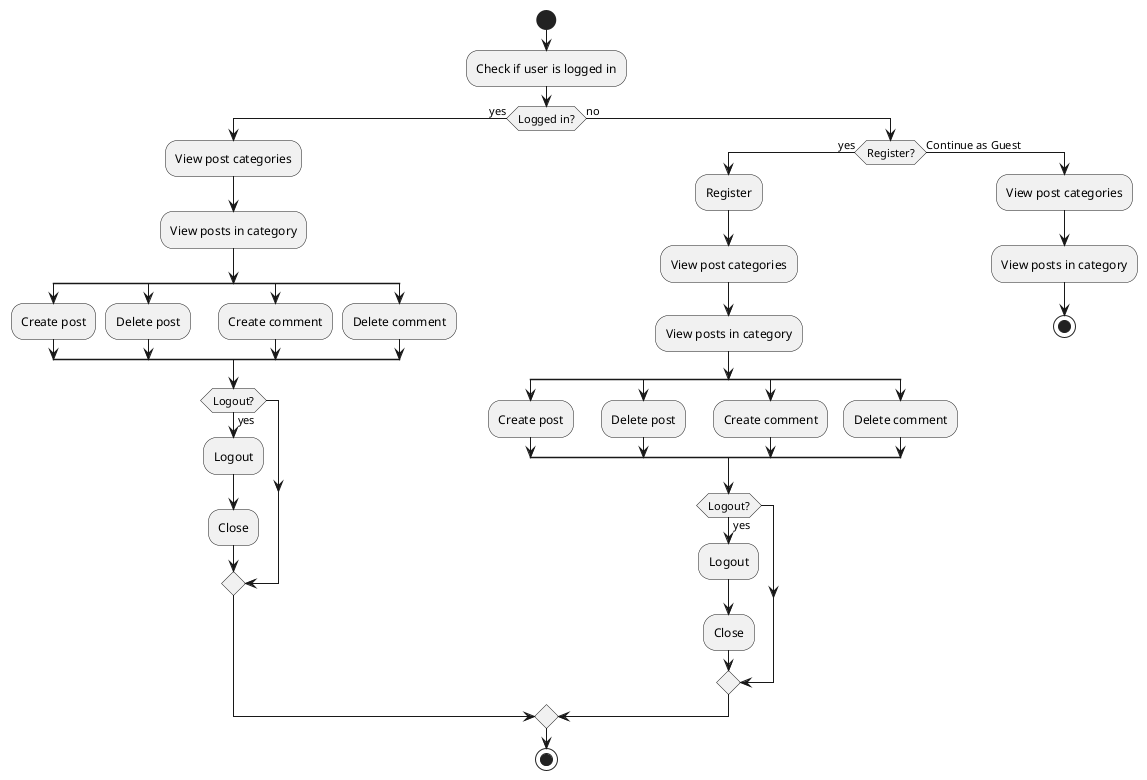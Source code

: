 @startuml

start

:Check if user is logged in;

if (Logged in?) then (yes)
    :View post categories;
    :View posts in category;
    split
        :Create post;
    split again
        :Delete post;
    split again
        :Create comment;
    split again
        :Delete comment;
    end split
    if (Logout?) then (yes)
        :Logout;
        :Close;
    endif
else (no)
    if (Register?) then (yes)
        :Register;
        :View post categories;
        :View posts in category;
        split
            :Create post;
        split again
            :Delete post;
        split again
            :Create comment;
        split again
            :Delete comment;
        end split
        if (Logout?) then (yes)
            :Logout;
            :Close;
        endif
    else (Continue as Guest)
        :View post categories;
        :View posts in category;
        stop
    endif
endif

stop
@enduml
